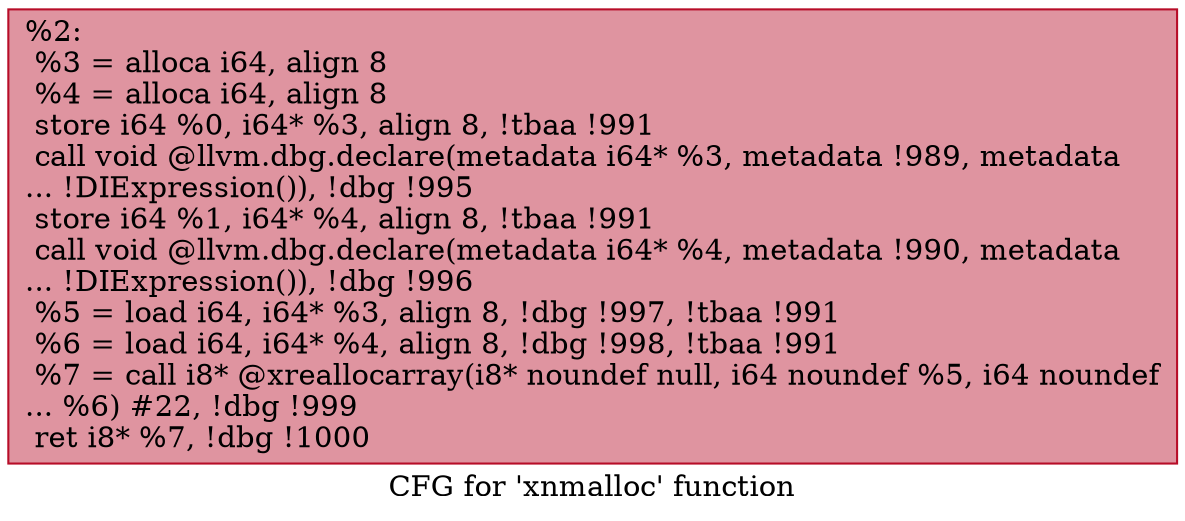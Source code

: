 digraph "CFG for 'xnmalloc' function" {
	label="CFG for 'xnmalloc' function";

	Node0xc68e50 [shape=record,color="#b70d28ff", style=filled, fillcolor="#b70d2870",label="{%2:\l  %3 = alloca i64, align 8\l  %4 = alloca i64, align 8\l  store i64 %0, i64* %3, align 8, !tbaa !991\l  call void @llvm.dbg.declare(metadata i64* %3, metadata !989, metadata\l... !DIExpression()), !dbg !995\l  store i64 %1, i64* %4, align 8, !tbaa !991\l  call void @llvm.dbg.declare(metadata i64* %4, metadata !990, metadata\l... !DIExpression()), !dbg !996\l  %5 = load i64, i64* %3, align 8, !dbg !997, !tbaa !991\l  %6 = load i64, i64* %4, align 8, !dbg !998, !tbaa !991\l  %7 = call i8* @xreallocarray(i8* noundef null, i64 noundef %5, i64 noundef\l... %6) #22, !dbg !999\l  ret i8* %7, !dbg !1000\l}"];
}
